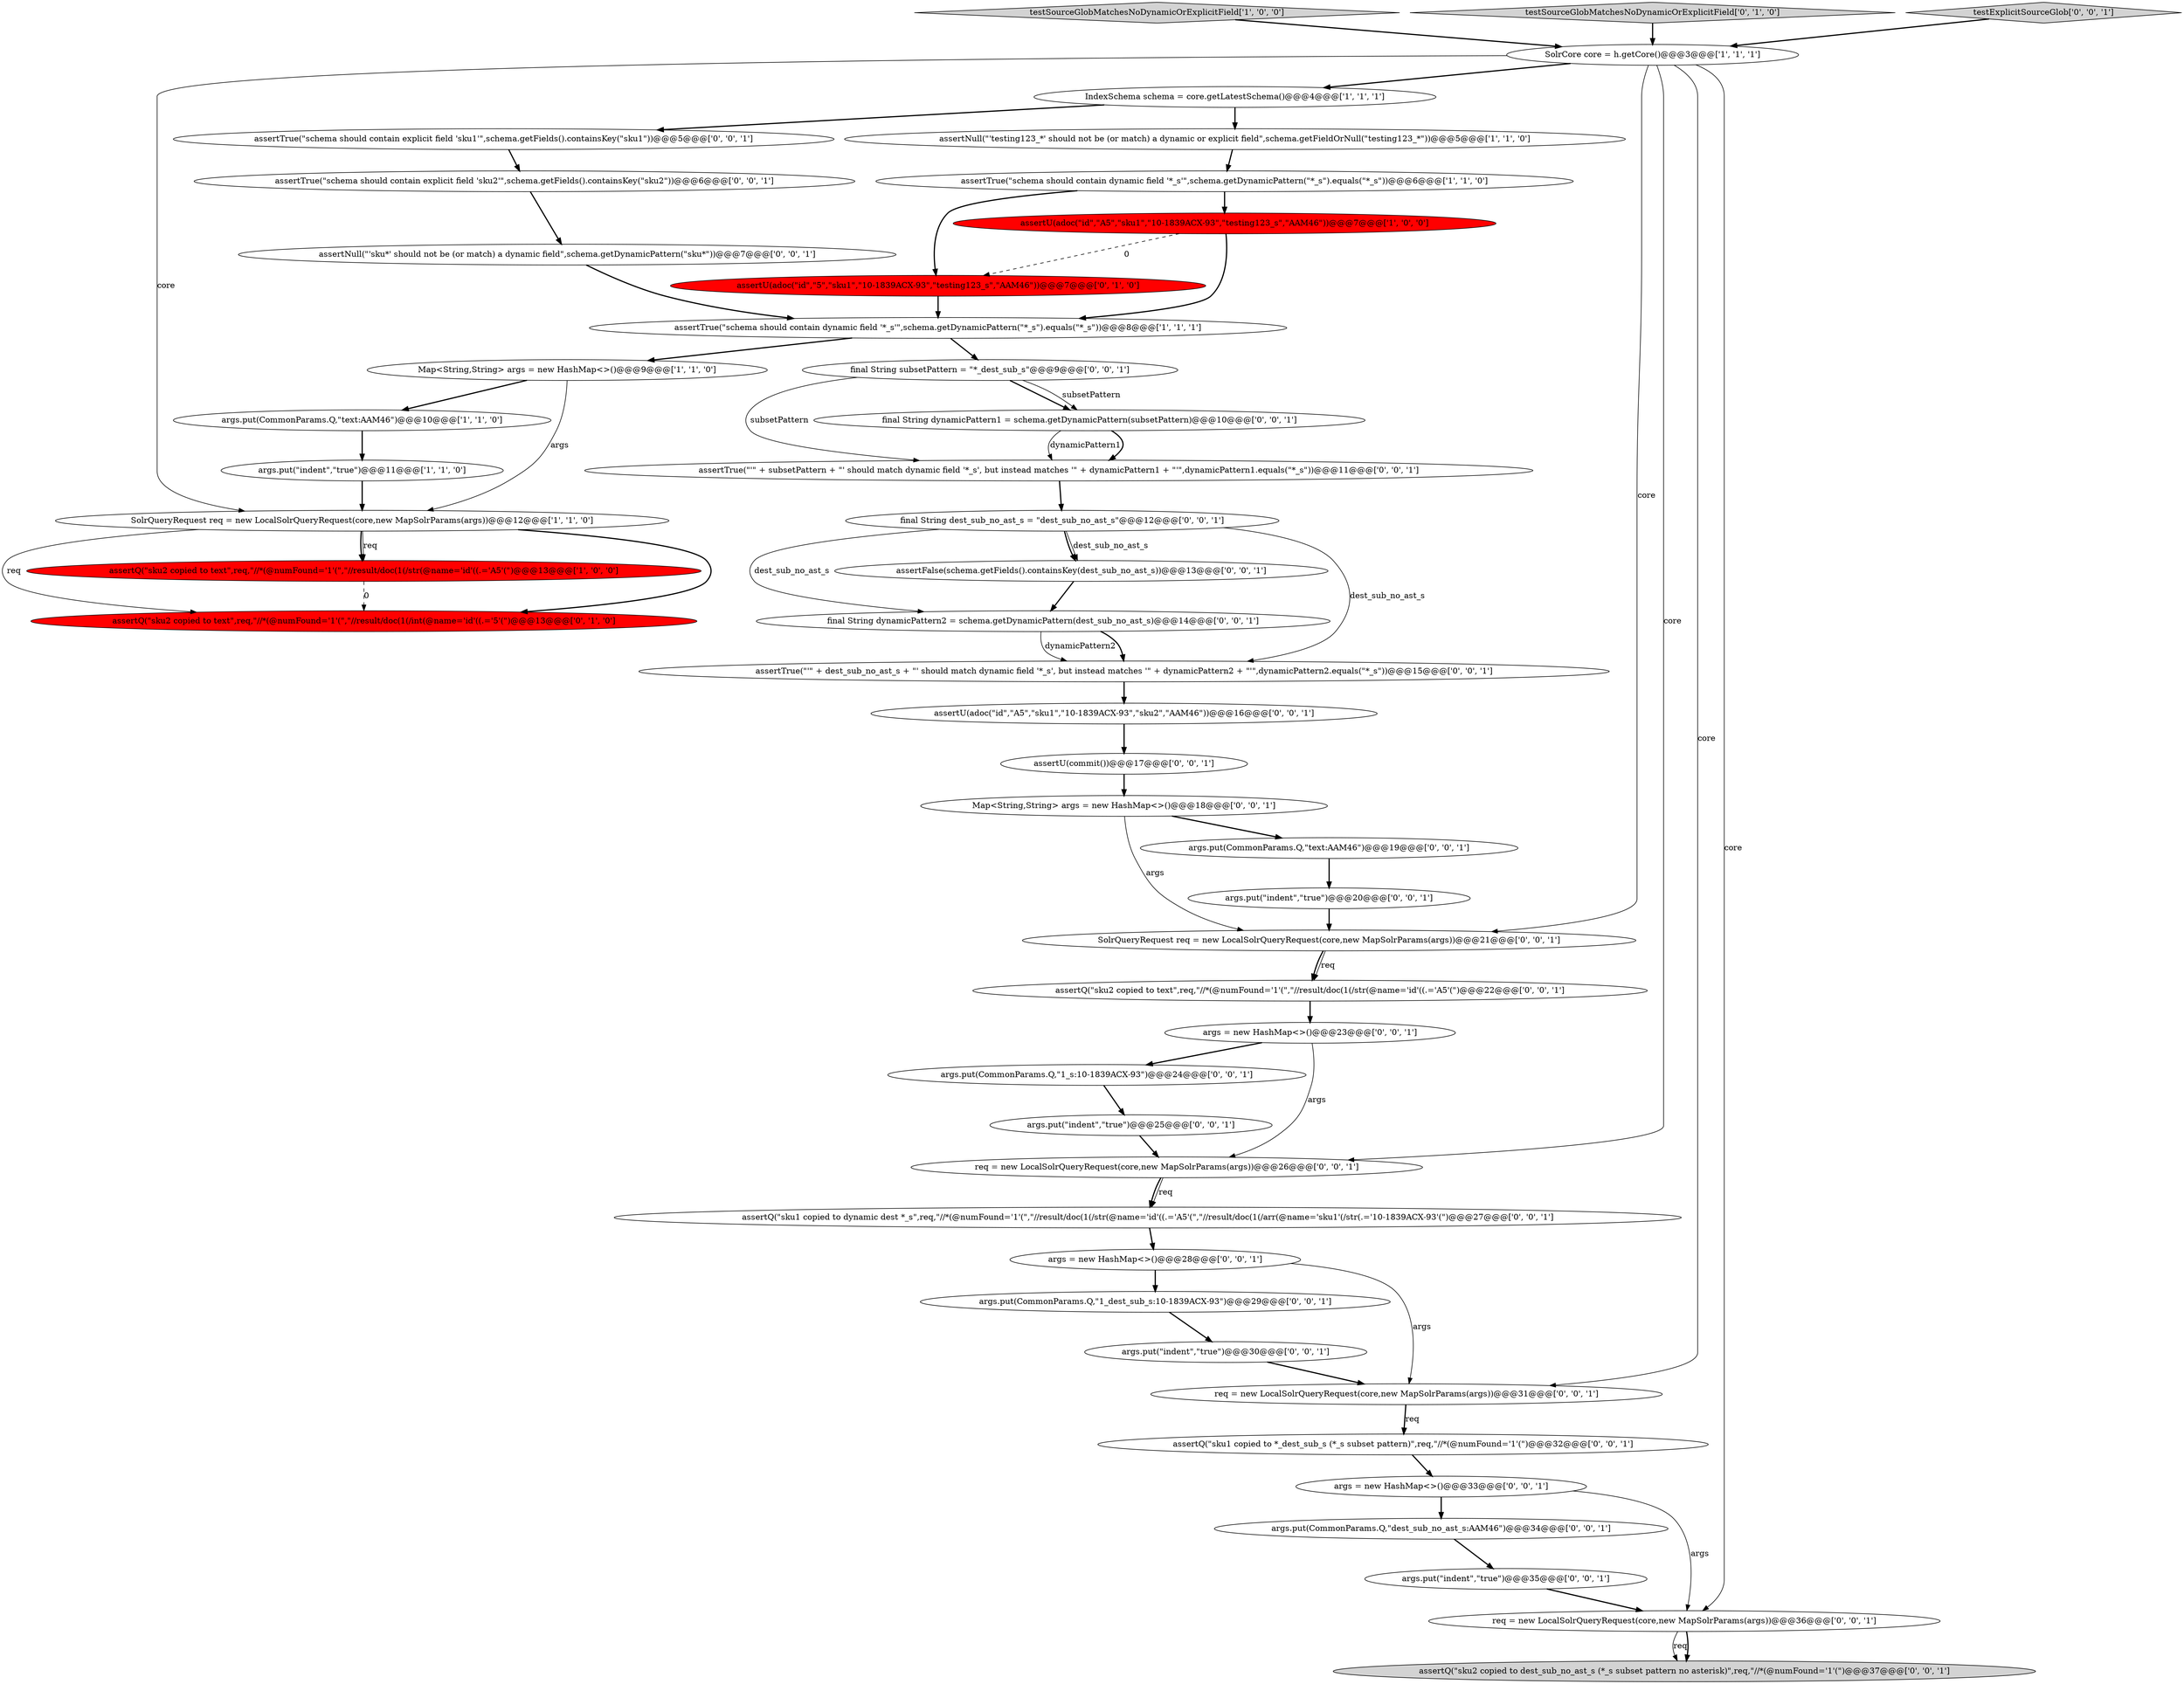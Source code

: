 digraph {
14 [style = filled, label = "assertQ(\"sku2 copied to text\",req,\"//*(@numFound='1'(\",\"//result/doc(1(/int(@name='id'((.='5'(\")@@@13@@@['0', '1', '0']", fillcolor = red, shape = ellipse image = "AAA1AAABBB2BBB"];
44 [style = filled, label = "args.put(CommonParams.Q,\"text:AAM46\")@@@19@@@['0', '0', '1']", fillcolor = white, shape = ellipse image = "AAA0AAABBB3BBB"];
22 [style = filled, label = "final String dest_sub_no_ast_s = \"dest_sub_no_ast_s\"@@@12@@@['0', '0', '1']", fillcolor = white, shape = ellipse image = "AAA0AAABBB3BBB"];
18 [style = filled, label = "Map<String,String> args = new HashMap<>()@@@18@@@['0', '0', '1']", fillcolor = white, shape = ellipse image = "AAA0AAABBB3BBB"];
32 [style = filled, label = "args = new HashMap<>()@@@23@@@['0', '0', '1']", fillcolor = white, shape = ellipse image = "AAA0AAABBB3BBB"];
29 [style = filled, label = "args.put(\"indent\",\"true\")@@@35@@@['0', '0', '1']", fillcolor = white, shape = ellipse image = "AAA0AAABBB3BBB"];
34 [style = filled, label = "assertTrue(\"schema should contain explicit field 'sku1'\",schema.getFields().containsKey(\"sku1\"))@@@5@@@['0', '0', '1']", fillcolor = white, shape = ellipse image = "AAA0AAABBB3BBB"];
1 [style = filled, label = "testSourceGlobMatchesNoDynamicOrExplicitField['1', '0', '0']", fillcolor = lightgray, shape = diamond image = "AAA0AAABBB1BBB"];
42 [style = filled, label = "args.put(CommonParams.Q,\"dest_sub_no_ast_s:AAM46\")@@@34@@@['0', '0', '1']", fillcolor = white, shape = ellipse image = "AAA0AAABBB3BBB"];
21 [style = filled, label = "assertQ(\"sku2 copied to text\",req,\"//*(@numFound='1'(\",\"//result/doc(1(/str(@name='id'((.='A5'(\")@@@22@@@['0', '0', '1']", fillcolor = white, shape = ellipse image = "AAA0AAABBB3BBB"];
27 [style = filled, label = "assertNull(\"'sku*' should not be (or match) a dynamic field\",schema.getDynamicPattern(\"sku*\"))@@@7@@@['0', '0', '1']", fillcolor = white, shape = ellipse image = "AAA0AAABBB3BBB"];
8 [style = filled, label = "args.put(CommonParams.Q,\"text:AAM46\")@@@10@@@['1', '1', '0']", fillcolor = white, shape = ellipse image = "AAA0AAABBB1BBB"];
15 [style = filled, label = "assertTrue(\"schema should contain explicit field 'sku2'\",schema.getFields().containsKey(\"sku2\"))@@@6@@@['0', '0', '1']", fillcolor = white, shape = ellipse image = "AAA0AAABBB3BBB"];
4 [style = filled, label = "IndexSchema schema = core.getLatestSchema()@@@4@@@['1', '1', '1']", fillcolor = white, shape = ellipse image = "AAA0AAABBB1BBB"];
6 [style = filled, label = "SolrCore core = h.getCore()@@@3@@@['1', '1', '1']", fillcolor = white, shape = ellipse image = "AAA0AAABBB1BBB"];
28 [style = filled, label = "final String dynamicPattern2 = schema.getDynamicPattern(dest_sub_no_ast_s)@@@14@@@['0', '0', '1']", fillcolor = white, shape = ellipse image = "AAA0AAABBB3BBB"];
33 [style = filled, label = "assertU(adoc(\"id\",\"A5\",\"sku1\",\"10-1839ACX-93\",\"sku2\",\"AAM46\"))@@@16@@@['0', '0', '1']", fillcolor = white, shape = ellipse image = "AAA0AAABBB3BBB"];
47 [style = filled, label = "args.put(CommonParams.Q,\"1_dest_sub_s:10-1839ACX-93\")@@@29@@@['0', '0', '1']", fillcolor = white, shape = ellipse image = "AAA0AAABBB3BBB"];
23 [style = filled, label = "args.put(\"indent\",\"true\")@@@30@@@['0', '0', '1']", fillcolor = white, shape = ellipse image = "AAA0AAABBB3BBB"];
3 [style = filled, label = "SolrQueryRequest req = new LocalSolrQueryRequest(core,new MapSolrParams(args))@@@12@@@['1', '1', '0']", fillcolor = white, shape = ellipse image = "AAA0AAABBB1BBB"];
45 [style = filled, label = "args = new HashMap<>()@@@33@@@['0', '0', '1']", fillcolor = white, shape = ellipse image = "AAA0AAABBB3BBB"];
30 [style = filled, label = "args.put(CommonParams.Q,\"1_s:10-1839ACX-93\")@@@24@@@['0', '0', '1']", fillcolor = white, shape = ellipse image = "AAA0AAABBB3BBB"];
5 [style = filled, label = "assertQ(\"sku2 copied to text\",req,\"//*(@numFound='1'(\",\"//result/doc(1(/str(@name='id'((.='A5'(\")@@@13@@@['1', '0', '0']", fillcolor = red, shape = ellipse image = "AAA1AAABBB1BBB"];
11 [style = filled, label = "Map<String,String> args = new HashMap<>()@@@9@@@['1', '1', '0']", fillcolor = white, shape = ellipse image = "AAA0AAABBB1BBB"];
19 [style = filled, label = "args = new HashMap<>()@@@28@@@['0', '0', '1']", fillcolor = white, shape = ellipse image = "AAA0AAABBB3BBB"];
26 [style = filled, label = "req = new LocalSolrQueryRequest(core,new MapSolrParams(args))@@@36@@@['0', '0', '1']", fillcolor = white, shape = ellipse image = "AAA0AAABBB3BBB"];
41 [style = filled, label = "assertQ(\"sku1 copied to dynamic dest *_s\",req,\"//*(@numFound='1'(\",\"//result/doc(1(/str(@name='id'((.='A5'(\",\"//result/doc(1(/arr(@name='sku1'(/str(.='10-1839ACX-93'(\")@@@27@@@['0', '0', '1']", fillcolor = white, shape = ellipse image = "AAA0AAABBB3BBB"];
12 [style = filled, label = "testSourceGlobMatchesNoDynamicOrExplicitField['0', '1', '0']", fillcolor = lightgray, shape = diamond image = "AAA0AAABBB2BBB"];
20 [style = filled, label = "testExplicitSourceGlob['0', '0', '1']", fillcolor = lightgray, shape = diamond image = "AAA0AAABBB3BBB"];
36 [style = filled, label = "assertFalse(schema.getFields().containsKey(dest_sub_no_ast_s))@@@13@@@['0', '0', '1']", fillcolor = white, shape = ellipse image = "AAA0AAABBB3BBB"];
7 [style = filled, label = "assertTrue(\"schema should contain dynamic field '*_s'\",schema.getDynamicPattern(\"*_s\").equals(\"*_s\"))@@@8@@@['1', '1', '1']", fillcolor = white, shape = ellipse image = "AAA0AAABBB1BBB"];
17 [style = filled, label = "assertU(commit())@@@17@@@['0', '0', '1']", fillcolor = white, shape = ellipse image = "AAA0AAABBB3BBB"];
16 [style = filled, label = "final String dynamicPattern1 = schema.getDynamicPattern(subsetPattern)@@@10@@@['0', '0', '1']", fillcolor = white, shape = ellipse image = "AAA0AAABBB3BBB"];
37 [style = filled, label = "assertQ(\"sku2 copied to dest_sub_no_ast_s (*_s subset pattern no asterisk)\",req,\"//*(@numFound='1'(\")@@@37@@@['0', '0', '1']", fillcolor = lightgray, shape = ellipse image = "AAA0AAABBB3BBB"];
2 [style = filled, label = "assertNull(\"'testing123_*' should not be (or match) a dynamic or explicit field\",schema.getFieldOrNull(\"testing123_*\"))@@@5@@@['1', '1', '0']", fillcolor = white, shape = ellipse image = "AAA0AAABBB1BBB"];
38 [style = filled, label = "assertTrue(\"'\" + subsetPattern + \"' should match dynamic field '*_s', but instead matches '\" + dynamicPattern1 + \"'\",dynamicPattern1.equals(\"*_s\"))@@@11@@@['0', '0', '1']", fillcolor = white, shape = ellipse image = "AAA0AAABBB3BBB"];
9 [style = filled, label = "assertTrue(\"schema should contain dynamic field '*_s'\",schema.getDynamicPattern(\"*_s\").equals(\"*_s\"))@@@6@@@['1', '1', '0']", fillcolor = white, shape = ellipse image = "AAA0AAABBB1BBB"];
40 [style = filled, label = "args.put(\"indent\",\"true\")@@@20@@@['0', '0', '1']", fillcolor = white, shape = ellipse image = "AAA0AAABBB3BBB"];
39 [style = filled, label = "args.put(\"indent\",\"true\")@@@25@@@['0', '0', '1']", fillcolor = white, shape = ellipse image = "AAA0AAABBB3BBB"];
46 [style = filled, label = "req = new LocalSolrQueryRequest(core,new MapSolrParams(args))@@@26@@@['0', '0', '1']", fillcolor = white, shape = ellipse image = "AAA0AAABBB3BBB"];
10 [style = filled, label = "args.put(\"indent\",\"true\")@@@11@@@['1', '1', '0']", fillcolor = white, shape = ellipse image = "AAA0AAABBB1BBB"];
43 [style = filled, label = "final String subsetPattern = \"*_dest_sub_s\"@@@9@@@['0', '0', '1']", fillcolor = white, shape = ellipse image = "AAA0AAABBB3BBB"];
31 [style = filled, label = "assertQ(\"sku1 copied to *_dest_sub_s (*_s subset pattern)\",req,\"//*(@numFound='1'(\")@@@32@@@['0', '0', '1']", fillcolor = white, shape = ellipse image = "AAA0AAABBB3BBB"];
25 [style = filled, label = "req = new LocalSolrQueryRequest(core,new MapSolrParams(args))@@@31@@@['0', '0', '1']", fillcolor = white, shape = ellipse image = "AAA0AAABBB3BBB"];
24 [style = filled, label = "assertTrue(\"'\" + dest_sub_no_ast_s + \"' should match dynamic field '*_s', but instead matches '\" + dynamicPattern2 + \"'\",dynamicPattern2.equals(\"*_s\"))@@@15@@@['0', '0', '1']", fillcolor = white, shape = ellipse image = "AAA0AAABBB3BBB"];
0 [style = filled, label = "assertU(adoc(\"id\",\"A5\",\"sku1\",\"10-1839ACX-93\",\"testing123_s\",\"AAM46\"))@@@7@@@['1', '0', '0']", fillcolor = red, shape = ellipse image = "AAA1AAABBB1BBB"];
13 [style = filled, label = "assertU(adoc(\"id\",\"5\",\"sku1\",\"10-1839ACX-93\",\"testing123_s\",\"AAM46\"))@@@7@@@['0', '1', '0']", fillcolor = red, shape = ellipse image = "AAA1AAABBB2BBB"];
35 [style = filled, label = "SolrQueryRequest req = new LocalSolrQueryRequest(core,new MapSolrParams(args))@@@21@@@['0', '0', '1']", fillcolor = white, shape = ellipse image = "AAA0AAABBB3BBB"];
18->35 [style = solid, label="args"];
8->10 [style = bold, label=""];
23->25 [style = bold, label=""];
43->16 [style = bold, label=""];
6->46 [style = solid, label="core"];
6->3 [style = solid, label="core"];
7->11 [style = bold, label=""];
5->14 [style = dashed, label="0"];
40->35 [style = bold, label=""];
39->46 [style = bold, label=""];
9->0 [style = bold, label=""];
41->19 [style = bold, label=""];
3->14 [style = bold, label=""];
34->15 [style = bold, label=""];
36->28 [style = bold, label=""];
44->40 [style = bold, label=""];
46->41 [style = solid, label="req"];
43->38 [style = solid, label="subsetPattern"];
10->3 [style = bold, label=""];
35->21 [style = solid, label="req"];
4->2 [style = bold, label=""];
2->9 [style = bold, label=""];
20->6 [style = bold, label=""];
11->3 [style = solid, label="args"];
32->30 [style = bold, label=""];
12->6 [style = bold, label=""];
3->5 [style = solid, label="req"];
42->29 [style = bold, label=""];
35->21 [style = bold, label=""];
16->38 [style = solid, label="dynamicPattern1"];
46->41 [style = bold, label=""];
26->37 [style = solid, label="req"];
22->28 [style = solid, label="dest_sub_no_ast_s"];
0->7 [style = bold, label=""];
25->31 [style = bold, label=""];
29->26 [style = bold, label=""];
24->33 [style = bold, label=""];
6->4 [style = bold, label=""];
3->5 [style = bold, label=""];
18->44 [style = bold, label=""];
1->6 [style = bold, label=""];
19->47 [style = bold, label=""];
28->24 [style = solid, label="dynamicPattern2"];
25->31 [style = solid, label="req"];
13->7 [style = bold, label=""];
32->46 [style = solid, label="args"];
45->26 [style = solid, label="args"];
22->36 [style = bold, label=""];
17->18 [style = bold, label=""];
27->7 [style = bold, label=""];
21->32 [style = bold, label=""];
6->25 [style = solid, label="core"];
0->13 [style = dashed, label="0"];
6->35 [style = solid, label="core"];
45->42 [style = bold, label=""];
7->43 [style = bold, label=""];
28->24 [style = bold, label=""];
30->39 [style = bold, label=""];
11->8 [style = bold, label=""];
26->37 [style = bold, label=""];
22->24 [style = solid, label="dest_sub_no_ast_s"];
38->22 [style = bold, label=""];
47->23 [style = bold, label=""];
15->27 [style = bold, label=""];
22->36 [style = solid, label="dest_sub_no_ast_s"];
43->16 [style = solid, label="subsetPattern"];
31->45 [style = bold, label=""];
6->26 [style = solid, label="core"];
19->25 [style = solid, label="args"];
4->34 [style = bold, label=""];
16->38 [style = bold, label=""];
3->14 [style = solid, label="req"];
33->17 [style = bold, label=""];
9->13 [style = bold, label=""];
}
